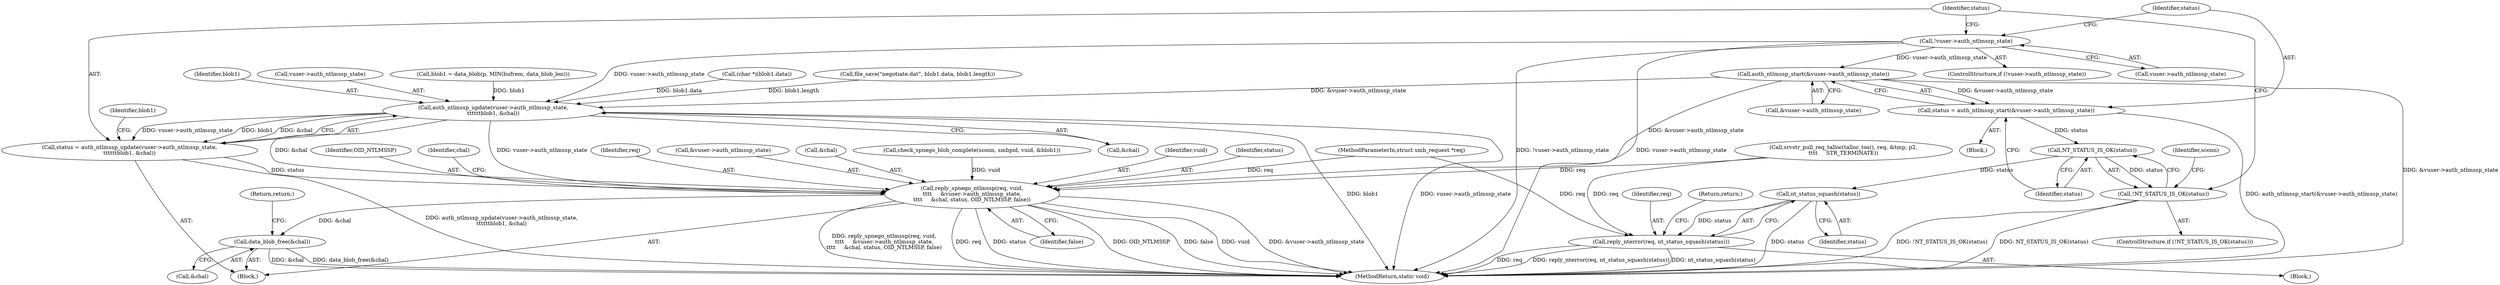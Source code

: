 digraph "0_samba_9280051bfba337458722fb157f3082f93cbd9f2b@pointer" {
"1000466" [label="(Call,!vuser->auth_ntlmssp_state)"];
"1000473" [label="(Call,auth_ntlmssp_start(&vuser->auth_ntlmssp_state))"];
"1000471" [label="(Call,status = auth_ntlmssp_start(&vuser->auth_ntlmssp_state))"];
"1000480" [label="(Call,NT_STATUS_IS_OK(status))"];
"1000479" [label="(Call,!NT_STATUS_IS_OK(status))"];
"1000491" [label="(Call,nt_status_squash(status))"];
"1000489" [label="(Call,reply_nterror(req, nt_status_squash(status)))"];
"1000496" [label="(Call,auth_ntlmssp_update(vuser->auth_ntlmssp_state,\n\t\t\t\t\t\tblob1, &chal))"];
"1000494" [label="(Call,status = auth_ntlmssp_update(vuser->auth_ntlmssp_state,\n\t\t\t\t\t\tblob1, &chal))"];
"1000506" [label="(Call,reply_spnego_ntlmssp(req, vuid,\n\t\t\t\t     &vuser->auth_ntlmssp_state,\n\t\t\t\t     &chal, status, OID_NTLMSSP, false))"];
"1000518" [label="(Call,data_blob_free(&chal))"];
"1000209" [label="(Call,blob1 = data_blob(p, MIN(bufrem, data_blob_len)))"];
"1000493" [label="(Return,return;)"];
"1000116" [label="(MethodParameterIn,struct smb_request *req)"];
"1000520" [label="(Identifier,chal)"];
"1000465" [label="(ControlStructure,if (!vuser->auth_ntlmssp_state))"];
"1000496" [label="(Call,auth_ntlmssp_update(vuser->auth_ntlmssp_state,\n\t\t\t\t\t\tblob1, &chal))"];
"1000532" [label="(MethodReturn,static void)"];
"1000267" [label="(Call,srvstr_pull_req_talloc(talloc_tos(), req, &tmp, p2,\n\t\t\t\t     STR_TERMINATE))"];
"1000455" [label="(Call,(char *)(blob1.data))"];
"1000491" [label="(Call,nt_status_squash(status))"];
"1000517" [label="(Identifier,false)"];
"1000507" [label="(Identifier,req)"];
"1000480" [label="(Call,NT_STATUS_IS_OK(status))"];
"1000463" [label="(Block,)"];
"1000509" [label="(Call,&vuser->auth_ntlmssp_state)"];
"1000492" [label="(Identifier,status)"];
"1000513" [label="(Call,&chal)"];
"1000380" [label="(Call,check_spnego_blob_complete(sconn, smbpid, vuid, &blob1))"];
"1000484" [label="(Identifier,sconn)"];
"1000521" [label="(Return,return;)"];
"1000508" [label="(Identifier,vuid)"];
"1000505" [label="(Identifier,blob1)"];
"1000489" [label="(Call,reply_nterror(req, nt_status_squash(status)))"];
"1000500" [label="(Identifier,blob1)"];
"1000472" [label="(Identifier,status)"];
"1000501" [label="(Call,&chal)"];
"1000466" [label="(Call,!vuser->auth_ntlmssp_state)"];
"1000478" [label="(ControlStructure,if (!NT_STATUS_IS_OK(status)))"];
"1000515" [label="(Identifier,status)"];
"1000473" [label="(Call,auth_ntlmssp_start(&vuser->auth_ntlmssp_state))"];
"1000490" [label="(Identifier,req)"];
"1000494" [label="(Call,status = auth_ntlmssp_update(vuser->auth_ntlmssp_state,\n\t\t\t\t\t\tblob1, &chal))"];
"1000516" [label="(Identifier,OID_NTLMSSP)"];
"1000519" [label="(Call,&chal)"];
"1000518" [label="(Call,data_blob_free(&chal))"];
"1000482" [label="(Block,)"];
"1000497" [label="(Call,vuser->auth_ntlmssp_state)"];
"1000479" [label="(Call,!NT_STATUS_IS_OK(status))"];
"1000467" [label="(Call,vuser->auth_ntlmssp_state)"];
"1000495" [label="(Identifier,status)"];
"1000470" [label="(Block,)"];
"1000216" [label="(Call,file_save(\"negotiate.dat\", blob1.data, blob1.length))"];
"1000474" [label="(Call,&vuser->auth_ntlmssp_state)"];
"1000506" [label="(Call,reply_spnego_ntlmssp(req, vuid,\n\t\t\t\t     &vuser->auth_ntlmssp_state,\n\t\t\t\t     &chal, status, OID_NTLMSSP, false))"];
"1000471" [label="(Call,status = auth_ntlmssp_start(&vuser->auth_ntlmssp_state))"];
"1000481" [label="(Identifier,status)"];
"1000466" -> "1000465"  [label="AST: "];
"1000466" -> "1000467"  [label="CFG: "];
"1000467" -> "1000466"  [label="AST: "];
"1000472" -> "1000466"  [label="CFG: "];
"1000495" -> "1000466"  [label="CFG: "];
"1000466" -> "1000532"  [label="DDG: vuser->auth_ntlmssp_state"];
"1000466" -> "1000532"  [label="DDG: !vuser->auth_ntlmssp_state"];
"1000466" -> "1000473"  [label="DDG: vuser->auth_ntlmssp_state"];
"1000466" -> "1000496"  [label="DDG: vuser->auth_ntlmssp_state"];
"1000473" -> "1000471"  [label="AST: "];
"1000473" -> "1000474"  [label="CFG: "];
"1000474" -> "1000473"  [label="AST: "];
"1000471" -> "1000473"  [label="CFG: "];
"1000473" -> "1000532"  [label="DDG: &vuser->auth_ntlmssp_state"];
"1000473" -> "1000471"  [label="DDG: &vuser->auth_ntlmssp_state"];
"1000473" -> "1000496"  [label="DDG: &vuser->auth_ntlmssp_state"];
"1000473" -> "1000506"  [label="DDG: &vuser->auth_ntlmssp_state"];
"1000471" -> "1000470"  [label="AST: "];
"1000472" -> "1000471"  [label="AST: "];
"1000481" -> "1000471"  [label="CFG: "];
"1000471" -> "1000532"  [label="DDG: auth_ntlmssp_start(&vuser->auth_ntlmssp_state)"];
"1000471" -> "1000480"  [label="DDG: status"];
"1000480" -> "1000479"  [label="AST: "];
"1000480" -> "1000481"  [label="CFG: "];
"1000481" -> "1000480"  [label="AST: "];
"1000479" -> "1000480"  [label="CFG: "];
"1000480" -> "1000479"  [label="DDG: status"];
"1000480" -> "1000491"  [label="DDG: status"];
"1000479" -> "1000478"  [label="AST: "];
"1000484" -> "1000479"  [label="CFG: "];
"1000495" -> "1000479"  [label="CFG: "];
"1000479" -> "1000532"  [label="DDG: !NT_STATUS_IS_OK(status)"];
"1000479" -> "1000532"  [label="DDG: NT_STATUS_IS_OK(status)"];
"1000491" -> "1000489"  [label="AST: "];
"1000491" -> "1000492"  [label="CFG: "];
"1000492" -> "1000491"  [label="AST: "];
"1000489" -> "1000491"  [label="CFG: "];
"1000491" -> "1000532"  [label="DDG: status"];
"1000491" -> "1000489"  [label="DDG: status"];
"1000489" -> "1000482"  [label="AST: "];
"1000490" -> "1000489"  [label="AST: "];
"1000493" -> "1000489"  [label="CFG: "];
"1000489" -> "1000532"  [label="DDG: reply_nterror(req, nt_status_squash(status))"];
"1000489" -> "1000532"  [label="DDG: nt_status_squash(status)"];
"1000489" -> "1000532"  [label="DDG: req"];
"1000267" -> "1000489"  [label="DDG: req"];
"1000116" -> "1000489"  [label="DDG: req"];
"1000496" -> "1000494"  [label="AST: "];
"1000496" -> "1000501"  [label="CFG: "];
"1000497" -> "1000496"  [label="AST: "];
"1000500" -> "1000496"  [label="AST: "];
"1000501" -> "1000496"  [label="AST: "];
"1000494" -> "1000496"  [label="CFG: "];
"1000496" -> "1000532"  [label="DDG: vuser->auth_ntlmssp_state"];
"1000496" -> "1000532"  [label="DDG: blob1"];
"1000496" -> "1000494"  [label="DDG: vuser->auth_ntlmssp_state"];
"1000496" -> "1000494"  [label="DDG: blob1"];
"1000496" -> "1000494"  [label="DDG: &chal"];
"1000209" -> "1000496"  [label="DDG: blob1"];
"1000455" -> "1000496"  [label="DDG: blob1.data"];
"1000216" -> "1000496"  [label="DDG: blob1.length"];
"1000496" -> "1000506"  [label="DDG: vuser->auth_ntlmssp_state"];
"1000496" -> "1000506"  [label="DDG: &chal"];
"1000494" -> "1000463"  [label="AST: "];
"1000495" -> "1000494"  [label="AST: "];
"1000505" -> "1000494"  [label="CFG: "];
"1000494" -> "1000532"  [label="DDG: auth_ntlmssp_update(vuser->auth_ntlmssp_state,\n\t\t\t\t\t\tblob1, &chal)"];
"1000494" -> "1000506"  [label="DDG: status"];
"1000506" -> "1000463"  [label="AST: "];
"1000506" -> "1000517"  [label="CFG: "];
"1000507" -> "1000506"  [label="AST: "];
"1000508" -> "1000506"  [label="AST: "];
"1000509" -> "1000506"  [label="AST: "];
"1000513" -> "1000506"  [label="AST: "];
"1000515" -> "1000506"  [label="AST: "];
"1000516" -> "1000506"  [label="AST: "];
"1000517" -> "1000506"  [label="AST: "];
"1000520" -> "1000506"  [label="CFG: "];
"1000506" -> "1000532"  [label="DDG: &vuser->auth_ntlmssp_state"];
"1000506" -> "1000532"  [label="DDG: reply_spnego_ntlmssp(req, vuid,\n\t\t\t\t     &vuser->auth_ntlmssp_state,\n\t\t\t\t     &chal, status, OID_NTLMSSP, false)"];
"1000506" -> "1000532"  [label="DDG: req"];
"1000506" -> "1000532"  [label="DDG: status"];
"1000506" -> "1000532"  [label="DDG: OID_NTLMSSP"];
"1000506" -> "1000532"  [label="DDG: false"];
"1000506" -> "1000532"  [label="DDG: vuid"];
"1000267" -> "1000506"  [label="DDG: req"];
"1000116" -> "1000506"  [label="DDG: req"];
"1000380" -> "1000506"  [label="DDG: vuid"];
"1000506" -> "1000518"  [label="DDG: &chal"];
"1000518" -> "1000463"  [label="AST: "];
"1000518" -> "1000519"  [label="CFG: "];
"1000519" -> "1000518"  [label="AST: "];
"1000521" -> "1000518"  [label="CFG: "];
"1000518" -> "1000532"  [label="DDG: &chal"];
"1000518" -> "1000532"  [label="DDG: data_blob_free(&chal)"];
}
